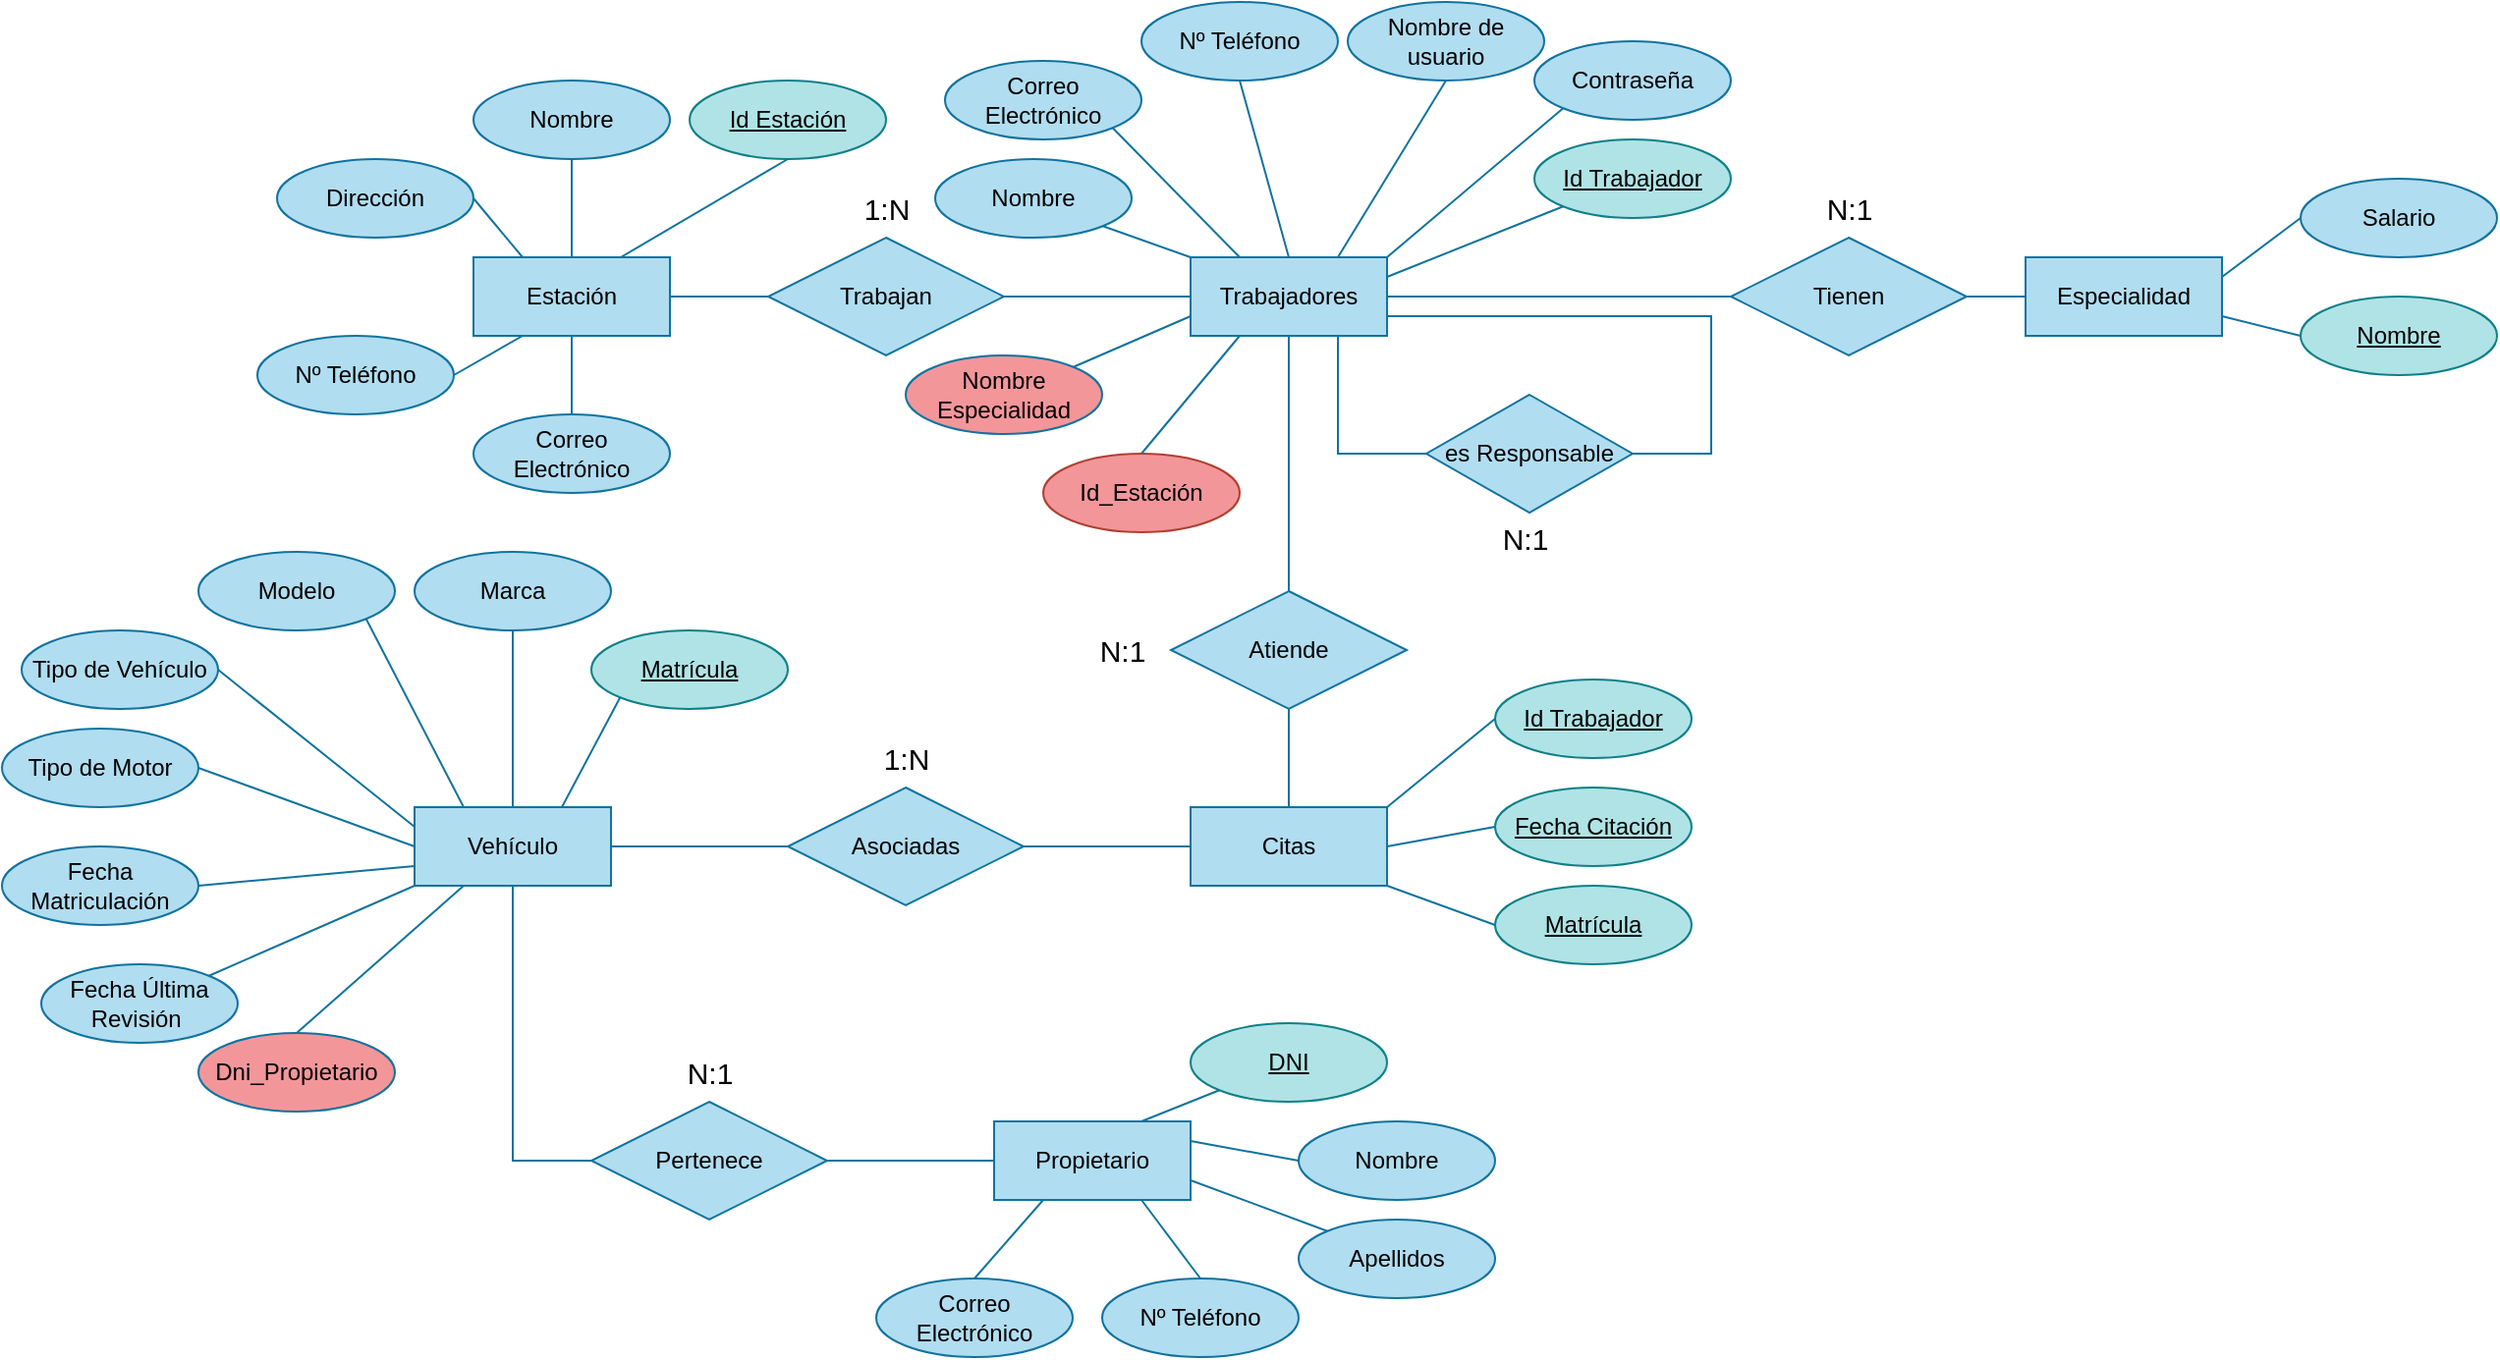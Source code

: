 <mxfile version="21.2.8" type="device">
  <diagram id="R2lEEEUBdFMjLlhIrx00" name="Page-1">
    <mxGraphModel dx="2643" dy="1051" grid="1" gridSize="10" guides="1" tooltips="1" connect="1" arrows="1" fold="1" page="1" pageScale="1" pageWidth="850" pageHeight="1100" math="0" shadow="0" extFonts="Permanent Marker^https://fonts.googleapis.com/css?family=Permanent+Marker">
      <root>
        <mxCell id="0" />
        <mxCell id="1" parent="0" />
        <mxCell id="vgfZ0bpz_m0bb3JBTG_X-3" value="Estación" style="whiteSpace=wrap;html=1;align=center;fillColor=#b1ddf0;strokeColor=#10739e;" parent="1" vertex="1">
          <mxGeometry x="60" y="140" width="100" height="40" as="geometry" />
        </mxCell>
        <mxCell id="vgfZ0bpz_m0bb3JBTG_X-4" value="Trabajan" style="shape=rhombus;perimeter=rhombusPerimeter;whiteSpace=wrap;html=1;align=center;fillColor=#b1ddf0;strokeColor=#10739e;" parent="1" vertex="1">
          <mxGeometry x="210" y="130" width="120" height="60" as="geometry" />
        </mxCell>
        <mxCell id="vgfZ0bpz_m0bb3JBTG_X-5" value="" style="endArrow=none;html=1;rounded=0;exitX=1;exitY=0.5;exitDx=0;exitDy=0;entryX=0;entryY=0.5;entryDx=0;entryDy=0;fillColor=#b1ddf0;strokeColor=#10739e;" parent="1" source="vgfZ0bpz_m0bb3JBTG_X-3" target="vgfZ0bpz_m0bb3JBTG_X-4" edge="1">
          <mxGeometry relative="1" as="geometry">
            <mxPoint x="150" y="240" as="sourcePoint" />
            <mxPoint x="310" y="240" as="targetPoint" />
          </mxGeometry>
        </mxCell>
        <mxCell id="vgfZ0bpz_m0bb3JBTG_X-7" value="" style="endArrow=none;html=1;rounded=0;exitX=1;exitY=0.5;exitDx=0;exitDy=0;entryX=0;entryY=0.5;entryDx=0;entryDy=0;fillColor=#b1ddf0;strokeColor=#10739e;" parent="1" source="vgfZ0bpz_m0bb3JBTG_X-4" target="vgfZ0bpz_m0bb3JBTG_X-8" edge="1">
          <mxGeometry relative="1" as="geometry">
            <mxPoint x="310" y="300" as="sourcePoint" />
            <mxPoint x="430" y="140" as="targetPoint" />
          </mxGeometry>
        </mxCell>
        <mxCell id="vgfZ0bpz_m0bb3JBTG_X-8" value="Trabajadores" style="whiteSpace=wrap;html=1;align=center;fillColor=#b1ddf0;strokeColor=#10739e;" parent="1" vertex="1">
          <mxGeometry x="425" y="140" width="100" height="40" as="geometry" />
        </mxCell>
        <mxCell id="vgfZ0bpz_m0bb3JBTG_X-10" value="&lt;font style=&quot;font-size: 15px;&quot;&gt;1:N&lt;/font&gt;" style="text;html=1;align=center;verticalAlign=middle;resizable=0;points=[];autosize=1;" parent="1" vertex="1">
          <mxGeometry x="245" y="100" width="50" height="30" as="geometry" />
        </mxCell>
        <mxCell id="vgfZ0bpz_m0bb3JBTG_X-11" value="Tienen" style="shape=rhombus;perimeter=rhombusPerimeter;whiteSpace=wrap;html=1;align=center;fillColor=#b1ddf0;strokeColor=#10739e;" parent="1" vertex="1">
          <mxGeometry x="700" y="130" width="120" height="60" as="geometry" />
        </mxCell>
        <mxCell id="vgfZ0bpz_m0bb3JBTG_X-12" value="Especialidad" style="whiteSpace=wrap;html=1;align=center;fillColor=#b1ddf0;strokeColor=#10739e;" parent="1" vertex="1">
          <mxGeometry x="850" y="140" width="100" height="40" as="geometry" />
        </mxCell>
        <mxCell id="vgfZ0bpz_m0bb3JBTG_X-13" value="" style="endArrow=none;html=1;rounded=0;exitX=1;exitY=0.5;exitDx=0;exitDy=0;entryX=0;entryY=0.5;entryDx=0;entryDy=0;fillColor=#b1ddf0;strokeColor=#10739e;" parent="1" source="vgfZ0bpz_m0bb3JBTG_X-8" target="vgfZ0bpz_m0bb3JBTG_X-11" edge="1">
          <mxGeometry relative="1" as="geometry">
            <mxPoint x="490" y="250" as="sourcePoint" />
            <mxPoint x="650" y="250" as="targetPoint" />
          </mxGeometry>
        </mxCell>
        <mxCell id="vgfZ0bpz_m0bb3JBTG_X-14" value="" style="endArrow=none;html=1;rounded=0;exitX=1;exitY=0.5;exitDx=0;exitDy=0;entryX=0;entryY=0.5;entryDx=0;entryDy=0;fillColor=#b1ddf0;strokeColor=#10739e;" parent="1" source="vgfZ0bpz_m0bb3JBTG_X-11" target="vgfZ0bpz_m0bb3JBTG_X-12" edge="1">
          <mxGeometry relative="1" as="geometry">
            <mxPoint x="720" y="270" as="sourcePoint" />
            <mxPoint x="880" y="270" as="targetPoint" />
          </mxGeometry>
        </mxCell>
        <mxCell id="vgfZ0bpz_m0bb3JBTG_X-15" value="Salario" style="ellipse;whiteSpace=wrap;html=1;align=center;fillColor=#b1ddf0;strokeColor=#10739e;" parent="1" vertex="1">
          <mxGeometry x="990" y="100" width="100" height="40" as="geometry" />
        </mxCell>
        <mxCell id="vgfZ0bpz_m0bb3JBTG_X-16" value="" style="endArrow=none;html=1;rounded=0;exitX=0;exitY=0.5;exitDx=0;exitDy=0;entryX=1;entryY=0.25;entryDx=0;entryDy=0;fillColor=#b1ddf0;strokeColor=#10739e;" parent="1" source="vgfZ0bpz_m0bb3JBTG_X-15" target="vgfZ0bpz_m0bb3JBTG_X-12" edge="1">
          <mxGeometry relative="1" as="geometry">
            <mxPoint x="660" y="210" as="sourcePoint" />
            <mxPoint x="820" y="210" as="targetPoint" />
          </mxGeometry>
        </mxCell>
        <mxCell id="vgfZ0bpz_m0bb3JBTG_X-17" value="Nombre" style="ellipse;whiteSpace=wrap;html=1;align=center;fillColor=#b1ddf0;strokeColor=#10739e;" parent="1" vertex="1">
          <mxGeometry x="60" y="50" width="100" height="40" as="geometry" />
        </mxCell>
        <mxCell id="vgfZ0bpz_m0bb3JBTG_X-18" value="Correo Electrónico" style="ellipse;whiteSpace=wrap;html=1;align=center;fillColor=#b1ddf0;strokeColor=#10739e;" parent="1" vertex="1">
          <mxGeometry x="60" y="220" width="100" height="40" as="geometry" />
        </mxCell>
        <mxCell id="vgfZ0bpz_m0bb3JBTG_X-19" value="Nº Teléfono" style="ellipse;whiteSpace=wrap;html=1;align=center;fillColor=#b1ddf0;strokeColor=#10739e;" parent="1" vertex="1">
          <mxGeometry x="-50" y="180" width="100" height="40" as="geometry" />
        </mxCell>
        <mxCell id="vgfZ0bpz_m0bb3JBTG_X-20" value="Dirección" style="ellipse;whiteSpace=wrap;html=1;align=center;fillColor=#b1ddf0;strokeColor=#10739e;" parent="1" vertex="1">
          <mxGeometry x="-40" y="90" width="100" height="40" as="geometry" />
        </mxCell>
        <mxCell id="vgfZ0bpz_m0bb3JBTG_X-21" value="" style="endArrow=none;html=1;rounded=0;exitX=0.5;exitY=1;exitDx=0;exitDy=0;entryX=0.5;entryY=0;entryDx=0;entryDy=0;fillColor=#b1ddf0;strokeColor=#10739e;" parent="1" source="vgfZ0bpz_m0bb3JBTG_X-17" target="vgfZ0bpz_m0bb3JBTG_X-3" edge="1">
          <mxGeometry relative="1" as="geometry">
            <mxPoint x="190" y="69.55" as="sourcePoint" />
            <mxPoint x="350" y="69.55" as="targetPoint" />
          </mxGeometry>
        </mxCell>
        <mxCell id="vgfZ0bpz_m0bb3JBTG_X-22" value="" style="endArrow=none;html=1;rounded=0;exitX=0.5;exitY=1;exitDx=0;exitDy=0;entryX=0.5;entryY=0;entryDx=0;entryDy=0;fillColor=#b1ddf0;strokeColor=#10739e;" parent="1" source="vgfZ0bpz_m0bb3JBTG_X-3" target="vgfZ0bpz_m0bb3JBTG_X-18" edge="1">
          <mxGeometry relative="1" as="geometry">
            <mxPoint x="20" y="320" as="sourcePoint" />
            <mxPoint x="180" y="320" as="targetPoint" />
          </mxGeometry>
        </mxCell>
        <mxCell id="vgfZ0bpz_m0bb3JBTG_X-23" value="" style="endArrow=none;html=1;rounded=0;exitX=1;exitY=0.5;exitDx=0;exitDy=0;entryX=0.25;entryY=1;entryDx=0;entryDy=0;fillColor=#b1ddf0;strokeColor=#10739e;" parent="1" source="vgfZ0bpz_m0bb3JBTG_X-19" target="vgfZ0bpz_m0bb3JBTG_X-3" edge="1">
          <mxGeometry relative="1" as="geometry">
            <mxPoint x="30" y="330" as="sourcePoint" />
            <mxPoint x="190" y="330" as="targetPoint" />
          </mxGeometry>
        </mxCell>
        <mxCell id="vgfZ0bpz_m0bb3JBTG_X-24" value="" style="endArrow=none;html=1;rounded=0;exitX=1;exitY=0.5;exitDx=0;exitDy=0;entryX=0.25;entryY=0;entryDx=0;entryDy=0;fillColor=#b1ddf0;strokeColor=#10739e;" parent="1" source="vgfZ0bpz_m0bb3JBTG_X-20" target="vgfZ0bpz_m0bb3JBTG_X-3" edge="1">
          <mxGeometry relative="1" as="geometry">
            <mxPoint x="40" y="340" as="sourcePoint" />
            <mxPoint x="200" y="340" as="targetPoint" />
          </mxGeometry>
        </mxCell>
        <mxCell id="vgfZ0bpz_m0bb3JBTG_X-26" value="Nombre" style="ellipse;whiteSpace=wrap;html=1;align=center;fillColor=#b1ddf0;strokeColor=#10739e;" parent="1" vertex="1">
          <mxGeometry x="295" y="90" width="100" height="40" as="geometry" />
        </mxCell>
        <mxCell id="vgfZ0bpz_m0bb3JBTG_X-27" value="Correo Electrónico" style="ellipse;whiteSpace=wrap;html=1;align=center;fillColor=#b1ddf0;strokeColor=#10739e;" parent="1" vertex="1">
          <mxGeometry x="300" y="40" width="100" height="40" as="geometry" />
        </mxCell>
        <mxCell id="vgfZ0bpz_m0bb3JBTG_X-28" value="Nombre de usuario" style="ellipse;whiteSpace=wrap;html=1;align=center;fillColor=#b1ddf0;strokeColor=#10739e;" parent="1" vertex="1">
          <mxGeometry x="505" y="10" width="100" height="40" as="geometry" />
        </mxCell>
        <mxCell id="vgfZ0bpz_m0bb3JBTG_X-29" value="Contraseña" style="ellipse;whiteSpace=wrap;html=1;align=center;fillColor=#b1ddf0;strokeColor=#10739e;" parent="1" vertex="1">
          <mxGeometry x="600" y="30" width="100" height="40" as="geometry" />
        </mxCell>
        <mxCell id="vgfZ0bpz_m0bb3JBTG_X-30" value="" style="endArrow=none;html=1;rounded=0;exitX=0;exitY=1;exitDx=0;exitDy=0;entryX=1;entryY=0;entryDx=0;entryDy=0;fillColor=#b1ddf0;strokeColor=#10739e;" parent="1" source="vgfZ0bpz_m0bb3JBTG_X-29" target="vgfZ0bpz_m0bb3JBTG_X-8" edge="1">
          <mxGeometry relative="1" as="geometry">
            <mxPoint x="400" y="290" as="sourcePoint" />
            <mxPoint x="560" y="290" as="targetPoint" />
          </mxGeometry>
        </mxCell>
        <mxCell id="vgfZ0bpz_m0bb3JBTG_X-31" value="" style="endArrow=none;html=1;rounded=0;exitX=1;exitY=1;exitDx=0;exitDy=0;entryX=0;entryY=0;entryDx=0;entryDy=0;fillColor=#b1ddf0;strokeColor=#10739e;" parent="1" source="vgfZ0bpz_m0bb3JBTG_X-26" target="vgfZ0bpz_m0bb3JBTG_X-8" edge="1">
          <mxGeometry relative="1" as="geometry">
            <mxPoint x="510" y="180" as="sourcePoint" />
            <mxPoint x="670" y="180" as="targetPoint" />
          </mxGeometry>
        </mxCell>
        <mxCell id="vgfZ0bpz_m0bb3JBTG_X-32" value="&lt;u&gt;Id Estación&lt;/u&gt;" style="ellipse;whiteSpace=wrap;html=1;align=center;fillColor=#b0e3e6;strokeColor=#0e8088;" parent="1" vertex="1">
          <mxGeometry x="170" y="50" width="100" height="40" as="geometry" />
        </mxCell>
        <mxCell id="vgfZ0bpz_m0bb3JBTG_X-33" value="" style="endArrow=none;html=1;rounded=0;exitX=0.75;exitY=0;exitDx=0;exitDy=0;entryX=0.5;entryY=1;entryDx=0;entryDy=0;fillColor=#b1ddf0;strokeColor=#10739e;" parent="1" source="vgfZ0bpz_m0bb3JBTG_X-3" target="vgfZ0bpz_m0bb3JBTG_X-32" edge="1">
          <mxGeometry relative="1" as="geometry">
            <mxPoint x="160" y="110" as="sourcePoint" />
            <mxPoint x="320" y="110" as="targetPoint" />
          </mxGeometry>
        </mxCell>
        <mxCell id="vgfZ0bpz_m0bb3JBTG_X-34" value="" style="endArrow=none;html=1;rounded=0;exitX=0.25;exitY=0;exitDx=0;exitDy=0;entryX=1;entryY=1;entryDx=0;entryDy=0;fillColor=#b1ddf0;strokeColor=#10739e;" parent="1" source="vgfZ0bpz_m0bb3JBTG_X-8" target="vgfZ0bpz_m0bb3JBTG_X-27" edge="1">
          <mxGeometry relative="1" as="geometry">
            <mxPoint x="430" y="250" as="sourcePoint" />
            <mxPoint x="590" y="250" as="targetPoint" />
          </mxGeometry>
        </mxCell>
        <mxCell id="vgfZ0bpz_m0bb3JBTG_X-35" value="" style="endArrow=none;html=1;rounded=0;exitX=0.75;exitY=0;exitDx=0;exitDy=0;entryX=0.5;entryY=1;entryDx=0;entryDy=0;fillColor=#b1ddf0;strokeColor=#10739e;" parent="1" source="vgfZ0bpz_m0bb3JBTG_X-8" target="vgfZ0bpz_m0bb3JBTG_X-28" edge="1">
          <mxGeometry relative="1" as="geometry">
            <mxPoint x="530" y="110" as="sourcePoint" />
            <mxPoint x="530" y="70" as="targetPoint" />
          </mxGeometry>
        </mxCell>
        <mxCell id="vgfZ0bpz_m0bb3JBTG_X-36" value="&lt;font style=&quot;font-size: 15px;&quot;&gt;N:1&lt;/font&gt;" style="text;html=1;align=center;verticalAlign=middle;resizable=0;points=[];autosize=1;" parent="1" vertex="1">
          <mxGeometry x="735" y="100" width="50" height="30" as="geometry" />
        </mxCell>
        <mxCell id="vgfZ0bpz_m0bb3JBTG_X-39" value="Citas" style="whiteSpace=wrap;html=1;align=center;fillColor=#b1ddf0;strokeColor=#10739e;" parent="1" vertex="1">
          <mxGeometry x="425" y="420" width="100" height="40" as="geometry" />
        </mxCell>
        <mxCell id="vgfZ0bpz_m0bb3JBTG_X-40" value="Atiende" style="shape=rhombus;perimeter=rhombusPerimeter;whiteSpace=wrap;html=1;align=center;fillColor=#b1ddf0;strokeColor=#10739e;" parent="1" vertex="1">
          <mxGeometry x="415" y="310" width="120" height="60" as="geometry" />
        </mxCell>
        <mxCell id="vgfZ0bpz_m0bb3JBTG_X-41" value="" style="endArrow=none;html=1;rounded=0;exitX=0.5;exitY=1;exitDx=0;exitDy=0;entryX=0.5;entryY=0;entryDx=0;entryDy=0;fillColor=#b1ddf0;strokeColor=#10739e;" parent="1" source="vgfZ0bpz_m0bb3JBTG_X-40" target="vgfZ0bpz_m0bb3JBTG_X-39" edge="1">
          <mxGeometry relative="1" as="geometry">
            <mxPoint x="500" y="380" as="sourcePoint" />
            <mxPoint x="660" y="380" as="targetPoint" />
          </mxGeometry>
        </mxCell>
        <mxCell id="vgfZ0bpz_m0bb3JBTG_X-42" value="" style="endArrow=none;html=1;rounded=0;exitX=0.5;exitY=1;exitDx=0;exitDy=0;entryX=0.5;entryY=0;entryDx=0;entryDy=0;fillColor=#b1ddf0;strokeColor=#10739e;" parent="1" source="vgfZ0bpz_m0bb3JBTG_X-8" target="vgfZ0bpz_m0bb3JBTG_X-40" edge="1">
          <mxGeometry relative="1" as="geometry">
            <mxPoint x="480" y="240" as="sourcePoint" />
            <mxPoint x="640" y="240" as="targetPoint" />
          </mxGeometry>
        </mxCell>
        <mxCell id="vgfZ0bpz_m0bb3JBTG_X-43" value="Id Trabajador&lt;br&gt;" style="ellipse;whiteSpace=wrap;html=1;align=center;fontStyle=4;fillColor=#b0e3e6;strokeColor=#0e8088;" parent="1" vertex="1">
          <mxGeometry x="600" y="80" width="100" height="40" as="geometry" />
        </mxCell>
        <mxCell id="vgfZ0bpz_m0bb3JBTG_X-44" value="" style="endArrow=none;html=1;rounded=0;exitX=1;exitY=0.25;exitDx=0;exitDy=0;entryX=0;entryY=1;entryDx=0;entryDy=0;fillColor=#b1ddf0;strokeColor=#10739e;" parent="1" source="vgfZ0bpz_m0bb3JBTG_X-8" target="vgfZ0bpz_m0bb3JBTG_X-43" edge="1">
          <mxGeometry relative="1" as="geometry">
            <mxPoint x="540" y="280" as="sourcePoint" />
            <mxPoint x="550" y="200" as="targetPoint" />
          </mxGeometry>
        </mxCell>
        <mxCell id="vgfZ0bpz_m0bb3JBTG_X-50" value="" style="endArrow=none;html=1;rounded=0;exitX=0.75;exitY=1;exitDx=0;exitDy=0;entryX=0;entryY=0.5;entryDx=0;entryDy=0;fillColor=#b1ddf0;strokeColor=#10739e;" parent="1" source="vgfZ0bpz_m0bb3JBTG_X-8" target="vgfZ0bpz_m0bb3JBTG_X-51" edge="1">
          <mxGeometry relative="1" as="geometry">
            <mxPoint x="480" y="239.26" as="sourcePoint" />
            <mxPoint x="530" y="240" as="targetPoint" />
            <Array as="points">
              <mxPoint x="500" y="240" />
            </Array>
          </mxGeometry>
        </mxCell>
        <mxCell id="vgfZ0bpz_m0bb3JBTG_X-51" value="es Responsable" style="shape=rhombus;perimeter=rhombusPerimeter;whiteSpace=wrap;html=1;align=center;fillColor=#b1ddf0;strokeColor=#10739e;" parent="1" vertex="1">
          <mxGeometry x="545" y="210" width="105" height="60" as="geometry" />
        </mxCell>
        <mxCell id="vgfZ0bpz_m0bb3JBTG_X-53" value="&lt;font style=&quot;font-size: 15px;&quot;&gt;N:1&lt;/font&gt;" style="text;html=1;align=center;verticalAlign=middle;resizable=0;points=[];autosize=1;" parent="1" vertex="1">
          <mxGeometry x="570" y="268" width="50" height="30" as="geometry" />
        </mxCell>
        <mxCell id="vgfZ0bpz_m0bb3JBTG_X-54" value="&lt;u&gt;Id Trabajador&lt;/u&gt;" style="ellipse;whiteSpace=wrap;html=1;align=center;fillColor=#b0e3e6;strokeColor=#0e8088;" parent="1" vertex="1">
          <mxGeometry x="580" y="355" width="100" height="40" as="geometry" />
        </mxCell>
        <mxCell id="vgfZ0bpz_m0bb3JBTG_X-55" value="Fecha Citación" style="ellipse;whiteSpace=wrap;html=1;align=center;fontStyle=4;fillColor=#b0e3e6;strokeColor=#0e8088;" parent="1" vertex="1">
          <mxGeometry x="580" y="410" width="100" height="40" as="geometry" />
        </mxCell>
        <mxCell id="vgfZ0bpz_m0bb3JBTG_X-56" value="" style="endArrow=none;html=1;rounded=0;exitX=1;exitY=0;exitDx=0;exitDy=0;entryX=0;entryY=0.5;entryDx=0;entryDy=0;fillColor=#b1ddf0;strokeColor=#10739e;" parent="1" source="vgfZ0bpz_m0bb3JBTG_X-39" target="vgfZ0bpz_m0bb3JBTG_X-54" edge="1">
          <mxGeometry relative="1" as="geometry">
            <mxPoint x="320" y="470" as="sourcePoint" />
            <mxPoint x="480" y="470" as="targetPoint" />
          </mxGeometry>
        </mxCell>
        <mxCell id="vgfZ0bpz_m0bb3JBTG_X-57" value="" style="endArrow=none;html=1;rounded=0;exitX=1;exitY=0.5;exitDx=0;exitDy=0;entryX=0;entryY=0.5;entryDx=0;entryDy=0;fillColor=#b1ddf0;strokeColor=#10739e;" parent="1" source="vgfZ0bpz_m0bb3JBTG_X-39" target="vgfZ0bpz_m0bb3JBTG_X-55" edge="1">
          <mxGeometry relative="1" as="geometry">
            <mxPoint x="370" y="530" as="sourcePoint" />
            <mxPoint x="530" y="530" as="targetPoint" />
          </mxGeometry>
        </mxCell>
        <mxCell id="vgfZ0bpz_m0bb3JBTG_X-58" value="&lt;font style=&quot;font-size: 15px;&quot;&gt;N:1&lt;/font&gt;" style="text;html=1;align=center;verticalAlign=middle;resizable=0;points=[];autosize=1;rotation=0;" parent="1" vertex="1">
          <mxGeometry x="365" y="325" width="50" height="30" as="geometry" />
        </mxCell>
        <mxCell id="vgfZ0bpz_m0bb3JBTG_X-59" value="Nombre" style="ellipse;whiteSpace=wrap;html=1;align=center;fontStyle=4;fillColor=#b0e3e6;strokeColor=#0e8088;" parent="1" vertex="1">
          <mxGeometry x="990" y="160" width="100" height="40" as="geometry" />
        </mxCell>
        <mxCell id="vgfZ0bpz_m0bb3JBTG_X-60" value="" style="endArrow=none;html=1;rounded=0;exitX=1;exitY=0.75;exitDx=0;exitDy=0;entryX=0;entryY=0.5;entryDx=0;entryDy=0;fillColor=#b1ddf0;strokeColor=#10739e;" parent="1" source="vgfZ0bpz_m0bb3JBTG_X-12" target="vgfZ0bpz_m0bb3JBTG_X-59" edge="1">
          <mxGeometry relative="1" as="geometry">
            <mxPoint x="850" y="210" as="sourcePoint" />
            <mxPoint x="1010" y="210" as="targetPoint" />
          </mxGeometry>
        </mxCell>
        <mxCell id="vgfZ0bpz_m0bb3JBTG_X-61" value="Asociadas" style="shape=rhombus;perimeter=rhombusPerimeter;whiteSpace=wrap;html=1;align=center;fillColor=#b1ddf0;strokeColor=#10739e;" parent="1" vertex="1">
          <mxGeometry x="220" y="410" width="120" height="60" as="geometry" />
        </mxCell>
        <mxCell id="vgfZ0bpz_m0bb3JBTG_X-62" value="" style="endArrow=none;html=1;rounded=0;exitX=1;exitY=0.5;exitDx=0;exitDy=0;entryX=0;entryY=0.5;entryDx=0;entryDy=0;fillColor=#b1ddf0;strokeColor=#10739e;" parent="1" source="vgfZ0bpz_m0bb3JBTG_X-61" target="vgfZ0bpz_m0bb3JBTG_X-39" edge="1">
          <mxGeometry relative="1" as="geometry">
            <mxPoint x="310" y="510" as="sourcePoint" />
            <mxPoint x="470" y="510" as="targetPoint" />
          </mxGeometry>
        </mxCell>
        <mxCell id="vgfZ0bpz_m0bb3JBTG_X-63" value="Vehículo" style="whiteSpace=wrap;html=1;align=center;fillColor=#b1ddf0;strokeColor=#10739e;" parent="1" vertex="1">
          <mxGeometry x="30" y="420" width="100" height="40" as="geometry" />
        </mxCell>
        <mxCell id="vgfZ0bpz_m0bb3JBTG_X-64" value="" style="endArrow=none;html=1;rounded=0;exitX=1;exitY=0.5;exitDx=0;exitDy=0;entryX=0;entryY=0.5;entryDx=0;entryDy=0;fillColor=#b1ddf0;strokeColor=#10739e;" parent="1" source="vgfZ0bpz_m0bb3JBTG_X-63" target="vgfZ0bpz_m0bb3JBTG_X-61" edge="1">
          <mxGeometry relative="1" as="geometry">
            <mxPoint x="150" y="490" as="sourcePoint" />
            <mxPoint x="310" y="490" as="targetPoint" />
          </mxGeometry>
        </mxCell>
        <mxCell id="vgfZ0bpz_m0bb3JBTG_X-65" value="&lt;font style=&quot;font-size: 15px;&quot;&gt;1:N&lt;/font&gt;" style="text;html=1;align=center;verticalAlign=middle;resizable=0;points=[];autosize=1;" parent="1" vertex="1">
          <mxGeometry x="255" y="380" width="50" height="30" as="geometry" />
        </mxCell>
        <mxCell id="vgfZ0bpz_m0bb3JBTG_X-68" value="Pertenece" style="shape=rhombus;perimeter=rhombusPerimeter;whiteSpace=wrap;html=1;align=center;fillColor=#b1ddf0;strokeColor=#10739e;" parent="1" vertex="1">
          <mxGeometry x="120" y="570" width="120" height="60" as="geometry" />
        </mxCell>
        <mxCell id="vgfZ0bpz_m0bb3JBTG_X-71" value="" style="endArrow=none;html=1;rounded=0;exitX=0.5;exitY=1;exitDx=0;exitDy=0;entryX=0;entryY=0.5;entryDx=0;entryDy=0;fillColor=#b1ddf0;strokeColor=#10739e;" parent="1" source="vgfZ0bpz_m0bb3JBTG_X-63" target="vgfZ0bpz_m0bb3JBTG_X-68" edge="1">
          <mxGeometry relative="1" as="geometry">
            <mxPoint x="-30" y="530" as="sourcePoint" />
            <mxPoint x="130" y="530" as="targetPoint" />
            <Array as="points">
              <mxPoint x="80" y="600" />
            </Array>
          </mxGeometry>
        </mxCell>
        <mxCell id="vgfZ0bpz_m0bb3JBTG_X-73" value="Propietario" style="whiteSpace=wrap;html=1;align=center;fillColor=#b1ddf0;strokeColor=#10739e;" parent="1" vertex="1">
          <mxGeometry x="325" y="580" width="100" height="40" as="geometry" />
        </mxCell>
        <mxCell id="vgfZ0bpz_m0bb3JBTG_X-74" value="" style="endArrow=none;html=1;rounded=0;exitX=1;exitY=0.5;exitDx=0;exitDy=0;entryX=0;entryY=0.5;entryDx=0;entryDy=0;fillColor=#b1ddf0;strokeColor=#10739e;" parent="1" source="vgfZ0bpz_m0bb3JBTG_X-68" target="vgfZ0bpz_m0bb3JBTG_X-73" edge="1">
          <mxGeometry relative="1" as="geometry">
            <mxPoint x="240" y="660" as="sourcePoint" />
            <mxPoint x="400" y="660" as="targetPoint" />
          </mxGeometry>
        </mxCell>
        <mxCell id="vgfZ0bpz_m0bb3JBTG_X-75" value="&lt;font style=&quot;font-size: 15px;&quot;&gt;N:1&lt;/font&gt;" style="text;html=1;align=center;verticalAlign=middle;resizable=0;points=[];autosize=1;" parent="1" vertex="1">
          <mxGeometry x="155" y="540" width="50" height="30" as="geometry" />
        </mxCell>
        <mxCell id="vgfZ0bpz_m0bb3JBTG_X-76" value="DNI" style="ellipse;whiteSpace=wrap;html=1;align=center;fontStyle=4;fillColor=#b0e3e6;strokeColor=#0e8088;" parent="1" vertex="1">
          <mxGeometry x="425" y="530" width="100" height="40" as="geometry" />
        </mxCell>
        <mxCell id="vgfZ0bpz_m0bb3JBTG_X-77" value="Nombre" style="ellipse;whiteSpace=wrap;html=1;align=center;fillColor=#b1ddf0;strokeColor=#10739e;" parent="1" vertex="1">
          <mxGeometry x="480" y="580" width="100" height="40" as="geometry" />
        </mxCell>
        <mxCell id="vgfZ0bpz_m0bb3JBTG_X-78" value="Apellidos" style="ellipse;whiteSpace=wrap;html=1;align=center;fillColor=#b1ddf0;strokeColor=#10739e;" parent="1" vertex="1">
          <mxGeometry x="480" y="630" width="100" height="40" as="geometry" />
        </mxCell>
        <mxCell id="vgfZ0bpz_m0bb3JBTG_X-79" value="Nº Teléfono" style="ellipse;whiteSpace=wrap;html=1;align=center;fillColor=#b1ddf0;strokeColor=#10739e;" parent="1" vertex="1">
          <mxGeometry x="380" y="660" width="100" height="40" as="geometry" />
        </mxCell>
        <mxCell id="vgfZ0bpz_m0bb3JBTG_X-80" value="Correo Electrónico" style="ellipse;whiteSpace=wrap;html=1;align=center;fillColor=#b1ddf0;strokeColor=#10739e;" parent="1" vertex="1">
          <mxGeometry x="265" y="660" width="100" height="40" as="geometry" />
        </mxCell>
        <mxCell id="vgfZ0bpz_m0bb3JBTG_X-81" value="" style="endArrow=none;html=1;rounded=0;exitX=0.75;exitY=0;exitDx=0;exitDy=0;entryX=0;entryY=1;entryDx=0;entryDy=0;fillColor=#b1ddf0;strokeColor=#10739e;" parent="1" source="vgfZ0bpz_m0bb3JBTG_X-73" target="vgfZ0bpz_m0bb3JBTG_X-76" edge="1">
          <mxGeometry relative="1" as="geometry">
            <mxPoint x="460" y="620" as="sourcePoint" />
            <mxPoint x="620" y="620" as="targetPoint" />
          </mxGeometry>
        </mxCell>
        <mxCell id="vgfZ0bpz_m0bb3JBTG_X-82" value="" style="endArrow=none;html=1;rounded=0;exitX=1;exitY=0.25;exitDx=0;exitDy=0;entryX=0;entryY=0.5;entryDx=0;entryDy=0;fillColor=#b1ddf0;strokeColor=#10739e;" parent="1" source="vgfZ0bpz_m0bb3JBTG_X-73" target="vgfZ0bpz_m0bb3JBTG_X-77" edge="1">
          <mxGeometry relative="1" as="geometry">
            <mxPoint x="470" y="630" as="sourcePoint" />
            <mxPoint x="630" y="630" as="targetPoint" />
          </mxGeometry>
        </mxCell>
        <mxCell id="vgfZ0bpz_m0bb3JBTG_X-83" value="" style="endArrow=none;html=1;rounded=0;exitX=1;exitY=0.75;exitDx=0;exitDy=0;entryX=0;entryY=0;entryDx=0;entryDy=0;fillColor=#b1ddf0;strokeColor=#10739e;" parent="1" source="vgfZ0bpz_m0bb3JBTG_X-73" target="vgfZ0bpz_m0bb3JBTG_X-78" edge="1">
          <mxGeometry relative="1" as="geometry">
            <mxPoint x="480" y="640" as="sourcePoint" />
            <mxPoint x="640" y="640" as="targetPoint" />
          </mxGeometry>
        </mxCell>
        <mxCell id="vgfZ0bpz_m0bb3JBTG_X-84" value="" style="endArrow=none;html=1;rounded=0;exitX=0.75;exitY=1;exitDx=0;exitDy=0;entryX=0.5;entryY=0;entryDx=0;entryDy=0;fillColor=#b1ddf0;strokeColor=#10739e;" parent="1" source="vgfZ0bpz_m0bb3JBTG_X-73" target="vgfZ0bpz_m0bb3JBTG_X-79" edge="1">
          <mxGeometry relative="1" as="geometry">
            <mxPoint x="490" y="650" as="sourcePoint" />
            <mxPoint x="650" y="650" as="targetPoint" />
          </mxGeometry>
        </mxCell>
        <mxCell id="vgfZ0bpz_m0bb3JBTG_X-85" value="" style="endArrow=none;html=1;rounded=0;exitX=0.25;exitY=1;exitDx=0;exitDy=0;entryX=0.5;entryY=0;entryDx=0;entryDy=0;fillColor=#b1ddf0;strokeColor=#10739e;" parent="1" source="vgfZ0bpz_m0bb3JBTG_X-73" target="vgfZ0bpz_m0bb3JBTG_X-80" edge="1">
          <mxGeometry relative="1" as="geometry">
            <mxPoint x="500" y="660" as="sourcePoint" />
            <mxPoint x="660" y="660" as="targetPoint" />
          </mxGeometry>
        </mxCell>
        <mxCell id="vgfZ0bpz_m0bb3JBTG_X-86" value="Matrícula" style="ellipse;whiteSpace=wrap;html=1;align=center;fontStyle=4;fillColor=#b0e3e6;strokeColor=#0e8088;" parent="1" vertex="1">
          <mxGeometry x="120" y="330" width="100" height="40" as="geometry" />
        </mxCell>
        <mxCell id="vgfZ0bpz_m0bb3JBTG_X-87" value="Marca" style="ellipse;whiteSpace=wrap;html=1;align=center;fillColor=#b1ddf0;strokeColor=#10739e;" parent="1" vertex="1">
          <mxGeometry x="30" y="290" width="100" height="40" as="geometry" />
        </mxCell>
        <mxCell id="vgfZ0bpz_m0bb3JBTG_X-88" value="Modelo" style="ellipse;whiteSpace=wrap;html=1;align=center;fillColor=#b1ddf0;strokeColor=#10739e;" parent="1" vertex="1">
          <mxGeometry x="-80" y="290" width="100" height="40" as="geometry" />
        </mxCell>
        <mxCell id="vgfZ0bpz_m0bb3JBTG_X-89" value="Tipo de Vehículo" style="ellipse;whiteSpace=wrap;html=1;align=center;fillColor=#b1ddf0;strokeColor=#10739e;" parent="1" vertex="1">
          <mxGeometry x="-170" y="330" width="100" height="40" as="geometry" />
        </mxCell>
        <mxCell id="vgfZ0bpz_m0bb3JBTG_X-90" value="Tipo de Motor" style="ellipse;whiteSpace=wrap;html=1;align=center;fillColor=#b1ddf0;strokeColor=#10739e;" parent="1" vertex="1">
          <mxGeometry x="-180" y="380" width="100" height="40" as="geometry" />
        </mxCell>
        <mxCell id="vgfZ0bpz_m0bb3JBTG_X-91" value="Fecha Matriculación" style="ellipse;whiteSpace=wrap;html=1;align=center;fillColor=#b1ddf0;strokeColor=#10739e;" parent="1" vertex="1">
          <mxGeometry x="-180" y="440" width="100" height="40" as="geometry" />
        </mxCell>
        <mxCell id="vgfZ0bpz_m0bb3JBTG_X-92" value="Fecha Última Revisión&amp;nbsp;" style="ellipse;whiteSpace=wrap;html=1;align=center;fillColor=#b1ddf0;strokeColor=#10739e;" parent="1" vertex="1">
          <mxGeometry x="-160" y="500" width="100" height="40" as="geometry" />
        </mxCell>
        <mxCell id="vgfZ0bpz_m0bb3JBTG_X-93" value="" style="endArrow=none;html=1;rounded=0;exitX=0.75;exitY=0;exitDx=0;exitDy=0;entryX=0;entryY=1;entryDx=0;entryDy=0;fillColor=#b1ddf0;strokeColor=#10739e;" parent="1" source="vgfZ0bpz_m0bb3JBTG_X-63" target="vgfZ0bpz_m0bb3JBTG_X-86" edge="1">
          <mxGeometry relative="1" as="geometry">
            <mxPoint x="60" y="470" as="sourcePoint" />
            <mxPoint x="220" y="470" as="targetPoint" />
          </mxGeometry>
        </mxCell>
        <mxCell id="vgfZ0bpz_m0bb3JBTG_X-94" value="" style="endArrow=none;html=1;rounded=0;exitX=0.5;exitY=0;exitDx=0;exitDy=0;entryX=0.5;entryY=1;entryDx=0;entryDy=0;fillColor=#b1ddf0;strokeColor=#10739e;" parent="1" source="vgfZ0bpz_m0bb3JBTG_X-63" target="vgfZ0bpz_m0bb3JBTG_X-87" edge="1">
          <mxGeometry relative="1" as="geometry">
            <mxPoint x="70" y="480" as="sourcePoint" />
            <mxPoint x="230" y="480" as="targetPoint" />
          </mxGeometry>
        </mxCell>
        <mxCell id="vgfZ0bpz_m0bb3JBTG_X-95" value="" style="endArrow=none;html=1;rounded=0;exitX=0.25;exitY=0;exitDx=0;exitDy=0;entryX=1;entryY=1;entryDx=0;entryDy=0;fillColor=#b1ddf0;strokeColor=#10739e;" parent="1" source="vgfZ0bpz_m0bb3JBTG_X-63" target="vgfZ0bpz_m0bb3JBTG_X-88" edge="1">
          <mxGeometry relative="1" as="geometry">
            <mxPoint x="80" y="490" as="sourcePoint" />
            <mxPoint x="240" y="490" as="targetPoint" />
          </mxGeometry>
        </mxCell>
        <mxCell id="vgfZ0bpz_m0bb3JBTG_X-96" value="" style="endArrow=none;html=1;rounded=0;exitX=0;exitY=0.25;exitDx=0;exitDy=0;entryX=1;entryY=0.5;entryDx=0;entryDy=0;fillColor=#b1ddf0;strokeColor=#10739e;" parent="1" source="vgfZ0bpz_m0bb3JBTG_X-63" target="vgfZ0bpz_m0bb3JBTG_X-89" edge="1">
          <mxGeometry relative="1" as="geometry">
            <mxPoint x="90" y="500" as="sourcePoint" />
            <mxPoint x="250" y="500" as="targetPoint" />
          </mxGeometry>
        </mxCell>
        <mxCell id="vgfZ0bpz_m0bb3JBTG_X-97" value="" style="endArrow=none;html=1;rounded=0;exitX=1;exitY=0.5;exitDx=0;exitDy=0;entryX=0;entryY=0.5;entryDx=0;entryDy=0;fillColor=#b1ddf0;strokeColor=#10739e;" parent="1" source="vgfZ0bpz_m0bb3JBTG_X-90" target="vgfZ0bpz_m0bb3JBTG_X-63" edge="1">
          <mxGeometry relative="1" as="geometry">
            <mxPoint x="100" y="510" as="sourcePoint" />
            <mxPoint x="260" y="510" as="targetPoint" />
          </mxGeometry>
        </mxCell>
        <mxCell id="vgfZ0bpz_m0bb3JBTG_X-98" value="" style="endArrow=none;html=1;rounded=0;exitX=1;exitY=0.5;exitDx=0;exitDy=0;entryX=0;entryY=0.75;entryDx=0;entryDy=0;fillColor=#b1ddf0;strokeColor=#10739e;" parent="1" source="vgfZ0bpz_m0bb3JBTG_X-91" target="vgfZ0bpz_m0bb3JBTG_X-63" edge="1">
          <mxGeometry relative="1" as="geometry">
            <mxPoint x="110" y="520" as="sourcePoint" />
            <mxPoint x="270" y="520" as="targetPoint" />
          </mxGeometry>
        </mxCell>
        <mxCell id="vgfZ0bpz_m0bb3JBTG_X-99" value="" style="endArrow=none;html=1;rounded=0;exitX=1;exitY=0;exitDx=0;exitDy=0;entryX=0;entryY=1;entryDx=0;entryDy=0;fillColor=#b1ddf0;strokeColor=#10739e;" parent="1" source="vgfZ0bpz_m0bb3JBTG_X-92" target="vgfZ0bpz_m0bb3JBTG_X-63" edge="1">
          <mxGeometry relative="1" as="geometry">
            <mxPoint x="120" y="530" as="sourcePoint" />
            <mxPoint x="280" y="530" as="targetPoint" />
          </mxGeometry>
        </mxCell>
        <mxCell id="Ajp8p3OHxoUDQjaeF7a2-1" value="Matrícula" style="ellipse;whiteSpace=wrap;html=1;align=center;fontStyle=4;fillColor=#b0e3e6;strokeColor=#0e8088;" vertex="1" parent="1">
          <mxGeometry x="580" y="460" width="100" height="40" as="geometry" />
        </mxCell>
        <mxCell id="Ajp8p3OHxoUDQjaeF7a2-2" value="" style="endArrow=none;html=1;rounded=0;exitX=1;exitY=1;exitDx=0;exitDy=0;entryX=0;entryY=0.5;entryDx=0;entryDy=0;fillColor=#b1ddf0;strokeColor=#10739e;" edge="1" parent="1" source="vgfZ0bpz_m0bb3JBTG_X-39" target="Ajp8p3OHxoUDQjaeF7a2-1">
          <mxGeometry relative="1" as="geometry">
            <mxPoint x="640" y="570" as="sourcePoint" />
            <mxPoint x="800" y="570" as="targetPoint" />
          </mxGeometry>
        </mxCell>
        <mxCell id="Ajp8p3OHxoUDQjaeF7a2-3" value="Id_Estación" style="ellipse;whiteSpace=wrap;html=1;align=center;fillColor=#f3969a;strokeColor=#ae4132;" vertex="1" parent="1">
          <mxGeometry x="350" y="240" width="100" height="40" as="geometry" />
        </mxCell>
        <mxCell id="Ajp8p3OHxoUDQjaeF7a2-4" value="" style="endArrow=none;html=1;rounded=0;exitX=0.5;exitY=0;exitDx=0;exitDy=0;entryX=0.25;entryY=1;entryDx=0;entryDy=0;fillColor=#b1ddf0;strokeColor=#10739e;" edge="1" parent="1" source="Ajp8p3OHxoUDQjaeF7a2-3" target="vgfZ0bpz_m0bb3JBTG_X-8">
          <mxGeometry relative="1" as="geometry">
            <mxPoint x="670" y="320" as="sourcePoint" />
            <mxPoint x="830" y="320" as="targetPoint" />
          </mxGeometry>
        </mxCell>
        <mxCell id="Ajp8p3OHxoUDQjaeF7a2-6" value="Nombre Especialidad" style="ellipse;whiteSpace=wrap;html=1;align=center;fillColor=#f3969a;strokeColor=#10739e;" vertex="1" parent="1">
          <mxGeometry x="280" y="190" width="100" height="40" as="geometry" />
        </mxCell>
        <mxCell id="Ajp8p3OHxoUDQjaeF7a2-7" value="" style="endArrow=none;html=1;rounded=0;entryX=1;entryY=0;entryDx=0;entryDy=0;exitX=0;exitY=0.75;exitDx=0;exitDy=0;fillColor=#b1ddf0;strokeColor=#10739e;" edge="1" parent="1" source="vgfZ0bpz_m0bb3JBTG_X-8" target="Ajp8p3OHxoUDQjaeF7a2-6">
          <mxGeometry relative="1" as="geometry">
            <mxPoint x="370" y="190" as="sourcePoint" />
            <mxPoint x="730" y="310" as="targetPoint" />
          </mxGeometry>
        </mxCell>
        <mxCell id="Ajp8p3OHxoUDQjaeF7a2-9" value="" style="endArrow=none;html=1;rounded=0;exitX=1;exitY=0.5;exitDx=0;exitDy=0;entryX=1;entryY=0.75;entryDx=0;entryDy=0;fillColor=#b1ddf0;strokeColor=#10739e;" edge="1" parent="1" source="vgfZ0bpz_m0bb3JBTG_X-51" target="vgfZ0bpz_m0bb3JBTG_X-8">
          <mxGeometry relative="1" as="geometry">
            <mxPoint x="620" y="290" as="sourcePoint" />
            <mxPoint x="690" y="180" as="targetPoint" />
            <Array as="points">
              <mxPoint x="690" y="240" />
              <mxPoint x="690" y="170" />
            </Array>
          </mxGeometry>
        </mxCell>
        <mxCell id="Ajp8p3OHxoUDQjaeF7a2-10" value="Dni_Propietario" style="ellipse;whiteSpace=wrap;html=1;align=center;fillColor=#f3969a;strokeColor=#10739e;" vertex="1" parent="1">
          <mxGeometry x="-80" y="535" width="100" height="40" as="geometry" />
        </mxCell>
        <mxCell id="Ajp8p3OHxoUDQjaeF7a2-11" value="" style="endArrow=none;html=1;rounded=0;exitX=0.5;exitY=0;exitDx=0;exitDy=0;entryX=0.25;entryY=1;entryDx=0;entryDy=0;fillColor=#b1ddf0;strokeColor=#10739e;" edge="1" parent="1" source="Ajp8p3OHxoUDQjaeF7a2-10" target="vgfZ0bpz_m0bb3JBTG_X-63">
          <mxGeometry relative="1" as="geometry">
            <mxPoint x="-10" y="520" as="sourcePoint" />
            <mxPoint x="150" y="520" as="targetPoint" />
          </mxGeometry>
        </mxCell>
        <mxCell id="Ajp8p3OHxoUDQjaeF7a2-13" value="Nº Teléfono" style="ellipse;whiteSpace=wrap;html=1;align=center;fillColor=#b1ddf0;strokeColor=#10739e;" vertex="1" parent="1">
          <mxGeometry x="400" y="10" width="100" height="40" as="geometry" />
        </mxCell>
        <mxCell id="Ajp8p3OHxoUDQjaeF7a2-14" value="" style="endArrow=none;html=1;rounded=0;entryX=0.5;entryY=1;entryDx=0;entryDy=0;exitX=0.5;exitY=0;exitDx=0;exitDy=0;fillColor=#b1ddf0;strokeColor=#10739e;" edge="1" parent="1" source="vgfZ0bpz_m0bb3JBTG_X-8" target="Ajp8p3OHxoUDQjaeF7a2-13">
          <mxGeometry relative="1" as="geometry">
            <mxPoint x="500" y="129" as="sourcePoint" />
            <mxPoint x="660" y="129" as="targetPoint" />
          </mxGeometry>
        </mxCell>
      </root>
    </mxGraphModel>
  </diagram>
</mxfile>
